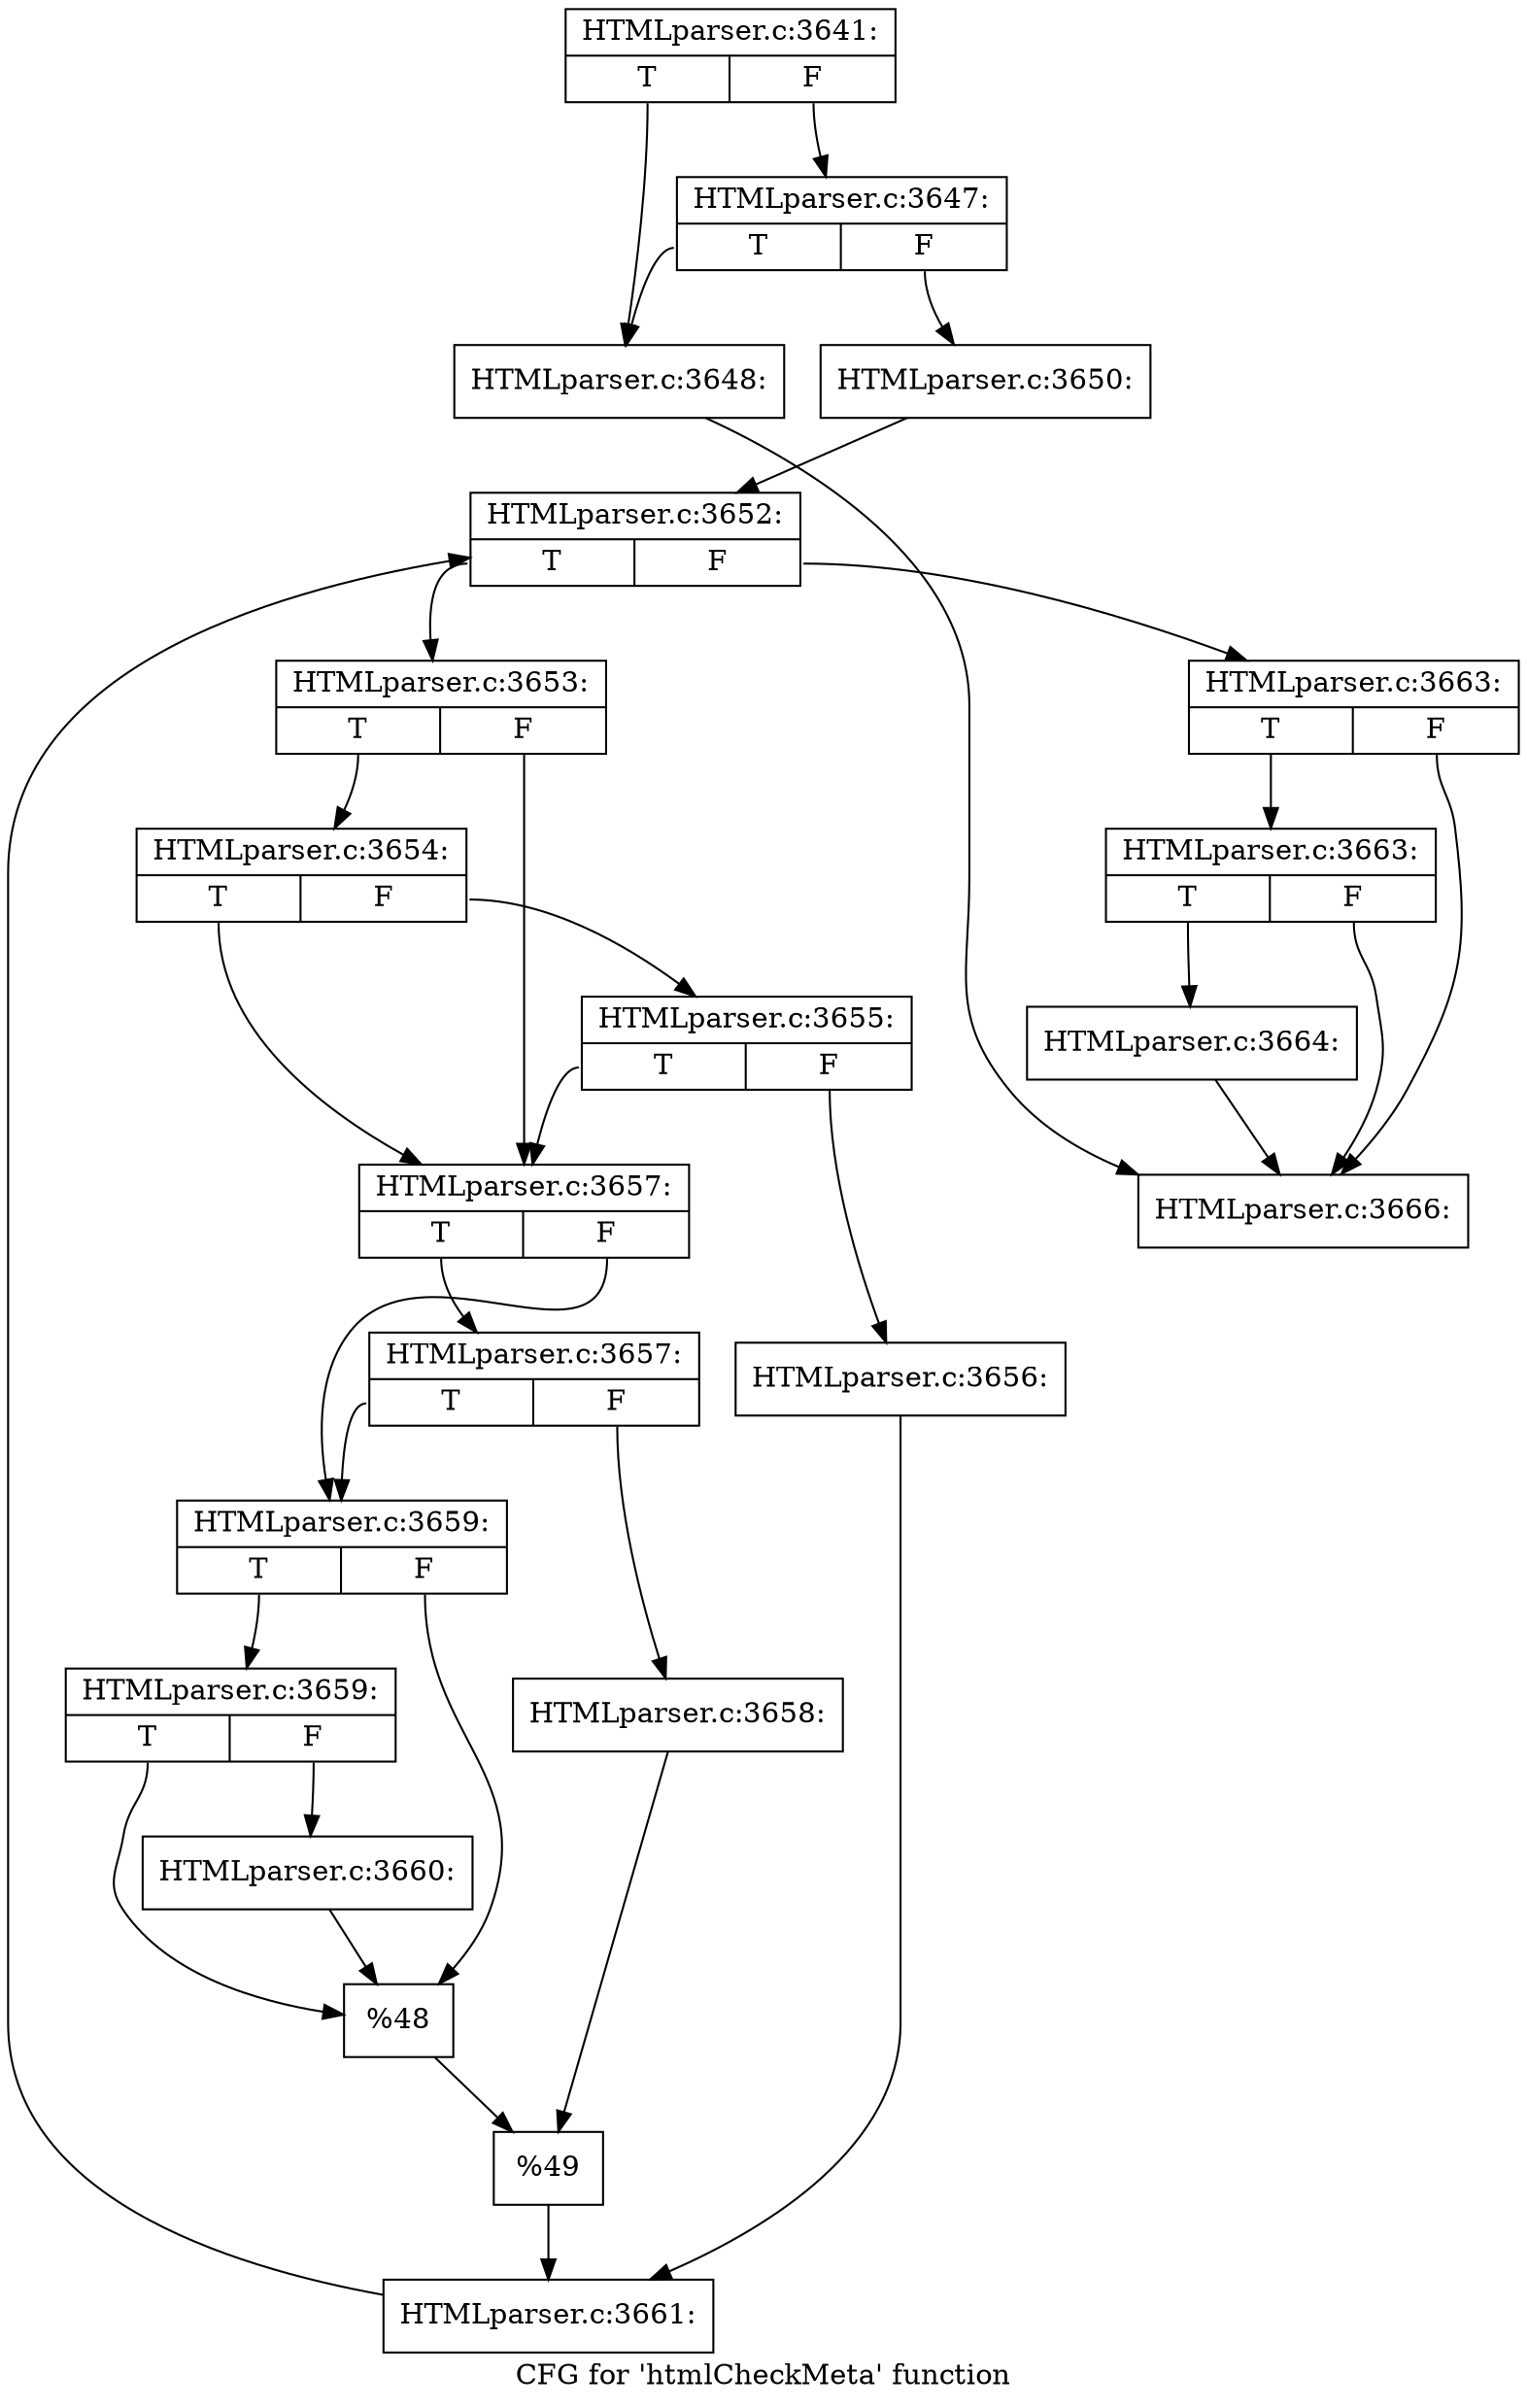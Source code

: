 digraph "CFG for 'htmlCheckMeta' function" {
	label="CFG for 'htmlCheckMeta' function";

	Node0x3f3e9c0 [shape=record,label="{HTMLparser.c:3641:|{<s0>T|<s1>F}}"];
	Node0x3f3e9c0:s0 -> Node0x3f65f10;
	Node0x3f3e9c0:s1 -> Node0x3f65fb0;
	Node0x3f65fb0 [shape=record,label="{HTMLparser.c:3647:|{<s0>T|<s1>F}}"];
	Node0x3f65fb0:s0 -> Node0x3f65f10;
	Node0x3f65fb0:s1 -> Node0x3f65f60;
	Node0x3f65f10 [shape=record,label="{HTMLparser.c:3648:}"];
	Node0x3f65f10 -> Node0x3f6a070;
	Node0x3f65f60 [shape=record,label="{HTMLparser.c:3650:}"];
	Node0x3f65f60 -> Node0x3f66ae0;
	Node0x3f66ae0 [shape=record,label="{HTMLparser.c:3652:|{<s0>T|<s1>F}}"];
	Node0x3f66ae0:s0 -> Node0x3f66ed0;
	Node0x3f66ae0:s1 -> Node0x3f66d00;
	Node0x3f66ed0 [shape=record,label="{HTMLparser.c:3653:|{<s0>T|<s1>F}}"];
	Node0x3f66ed0:s0 -> Node0x3f675a0;
	Node0x3f66ed0:s1 -> Node0x3f674d0;
	Node0x3f675a0 [shape=record,label="{HTMLparser.c:3654:|{<s0>T|<s1>F}}"];
	Node0x3f675a0:s0 -> Node0x3f674d0;
	Node0x3f675a0:s1 -> Node0x3f67520;
	Node0x3f67520 [shape=record,label="{HTMLparser.c:3655:|{<s0>T|<s1>F}}"];
	Node0x3f67520:s0 -> Node0x3f674d0;
	Node0x3f67520:s1 -> Node0x3f67430;
	Node0x3f67430 [shape=record,label="{HTMLparser.c:3656:}"];
	Node0x3f67430 -> Node0x3f67480;
	Node0x3f674d0 [shape=record,label="{HTMLparser.c:3657:|{<s0>T|<s1>F}}"];
	Node0x3f674d0:s0 -> Node0x3f68260;
	Node0x3f674d0:s1 -> Node0x3f68210;
	Node0x3f68260 [shape=record,label="{HTMLparser.c:3657:|{<s0>T|<s1>F}}"];
	Node0x3f68260:s0 -> Node0x3f68210;
	Node0x3f68260:s1 -> Node0x3f68170;
	Node0x3f68170 [shape=record,label="{HTMLparser.c:3658:}"];
	Node0x3f68170 -> Node0x3f681c0;
	Node0x3f68210 [shape=record,label="{HTMLparser.c:3659:|{<s0>T|<s1>F}}"];
	Node0x3f68210:s0 -> Node0x3f692d0;
	Node0x3f68210:s1 -> Node0x3f69320;
	Node0x3f692d0 [shape=record,label="{HTMLparser.c:3659:|{<s0>T|<s1>F}}"];
	Node0x3f692d0:s0 -> Node0x3f69320;
	Node0x3f692d0:s1 -> Node0x3f68ff0;
	Node0x3f68ff0 [shape=record,label="{HTMLparser.c:3660:}"];
	Node0x3f68ff0 -> Node0x3f69320;
	Node0x3f69320 [shape=record,label="{%48}"];
	Node0x3f69320 -> Node0x3f681c0;
	Node0x3f681c0 [shape=record,label="{%49}"];
	Node0x3f681c0 -> Node0x3f67480;
	Node0x3f67480 [shape=record,label="{HTMLparser.c:3661:}"];
	Node0x3f67480 -> Node0x3f66ae0;
	Node0x3f66d00 [shape=record,label="{HTMLparser.c:3663:|{<s0>T|<s1>F}}"];
	Node0x3f66d00:s0 -> Node0x3f6a0c0;
	Node0x3f66d00:s1 -> Node0x3f6a070;
	Node0x3f6a0c0 [shape=record,label="{HTMLparser.c:3663:|{<s0>T|<s1>F}}"];
	Node0x3f6a0c0:s0 -> Node0x3f6a020;
	Node0x3f6a0c0:s1 -> Node0x3f6a070;
	Node0x3f6a020 [shape=record,label="{HTMLparser.c:3664:}"];
	Node0x3f6a020 -> Node0x3f6a070;
	Node0x3f6a070 [shape=record,label="{HTMLparser.c:3666:}"];
}
